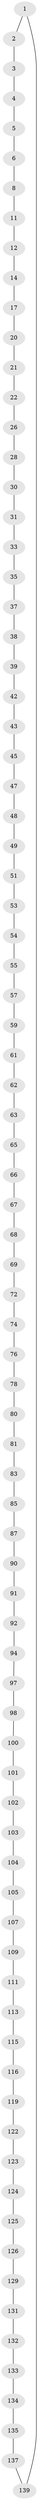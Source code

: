 // original degree distribution, {2: 1.0}
// Generated by graph-tools (version 1.1) at 2025/20/03/04/25 18:20:03]
// undirected, 84 vertices, 84 edges
graph export_dot {
graph [start="1"]
  node [color=gray90,style=filled];
  1;
  2;
  3;
  4;
  5;
  6 [super="+7"];
  8 [super="+9"];
  11;
  12 [super="+13"];
  14 [super="+15"];
  17 [super="+18"];
  20;
  21;
  22 [super="+23"];
  26 [super="+27"];
  28 [super="+29"];
  30;
  31 [super="+32"];
  33 [super="+34"];
  35 [super="+36"];
  37;
  38;
  39 [super="+40"];
  42;
  43 [super="+44"];
  45 [super="+46"];
  47;
  48;
  49 [super="+50"];
  51 [super="+52"];
  53;
  54;
  55 [super="+56"];
  57 [super="+58"];
  59 [super="+60"];
  61;
  62;
  63 [super="+64"];
  65;
  66;
  67;
  68;
  69 [super="+70"];
  72 [super="+73"];
  74 [super="+75"];
  76 [super="+77"];
  78 [super="+79"];
  80;
  81 [super="+82"];
  83 [super="+84"];
  85 [super="+86"];
  87 [super="+88"];
  90;
  91;
  92 [super="+93"];
  94 [super="+95"];
  97;
  98 [super="+99"];
  100;
  101;
  102;
  103;
  104;
  105 [super="+106"];
  107 [super="+108"];
  109 [super="+110"];
  111 [super="+112"];
  113 [super="+114"];
  115;
  116 [super="+117"];
  119 [super="+120"];
  122;
  123;
  124;
  125;
  126 [super="+127"];
  129 [super="+130"];
  131;
  132;
  133;
  134;
  135 [super="+136"];
  137 [super="+138"];
  139 [super="+140"];
  1 -- 2;
  1 -- 139;
  2 -- 3;
  3 -- 4;
  4 -- 5;
  5 -- 6;
  6 -- 8;
  8 -- 11;
  11 -- 12;
  12 -- 14;
  14 -- 17;
  17 -- 20;
  20 -- 21;
  21 -- 22;
  22 -- 26;
  26 -- 28;
  28 -- 30;
  30 -- 31;
  31 -- 33;
  33 -- 35;
  35 -- 37;
  37 -- 38;
  38 -- 39;
  39 -- 42;
  42 -- 43;
  43 -- 45;
  45 -- 47;
  47 -- 48;
  48 -- 49;
  49 -- 51;
  51 -- 53;
  53 -- 54;
  54 -- 55;
  55 -- 57;
  57 -- 59;
  59 -- 61;
  61 -- 62;
  62 -- 63;
  63 -- 65;
  65 -- 66;
  66 -- 67;
  67 -- 68;
  68 -- 69;
  69 -- 72;
  72 -- 74;
  74 -- 76;
  76 -- 78;
  78 -- 80;
  80 -- 81;
  81 -- 83;
  83 -- 85;
  85 -- 87;
  87 -- 90;
  90 -- 91;
  91 -- 92;
  92 -- 94;
  94 -- 97;
  97 -- 98;
  98 -- 100;
  100 -- 101;
  101 -- 102;
  102 -- 103;
  103 -- 104;
  104 -- 105;
  105 -- 107;
  107 -- 109;
  109 -- 111;
  111 -- 113;
  113 -- 115;
  115 -- 116;
  116 -- 119;
  119 -- 122;
  122 -- 123;
  123 -- 124;
  124 -- 125;
  125 -- 126;
  126 -- 129;
  129 -- 131;
  131 -- 132;
  132 -- 133;
  133 -- 134;
  134 -- 135;
  135 -- 137;
  137 -- 139;
}
